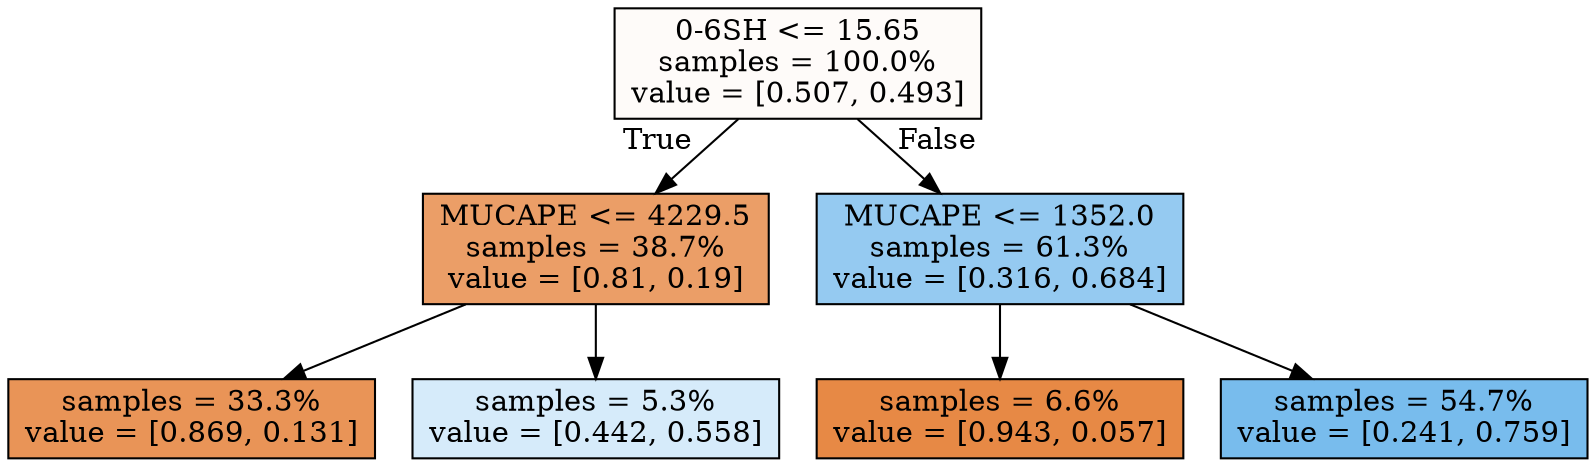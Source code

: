 digraph Tree {
node [shape=box, style="filled", color="black"] ;
0 [label="0-6SH <= 15.65\nsamples = 100.0%\nvalue = [0.507, 0.493]", fillcolor="#fefbf9"] ;
1 [label="MUCAPE <= 4229.5\nsamples = 38.7%\nvalue = [0.81, 0.19]", fillcolor="#eb9e67"] ;
0 -> 1 [labeldistance=2.5, labelangle=45, headlabel="True"] ;
2 [label="samples = 33.3%\nvalue = [0.869, 0.131]", fillcolor="#e99457"] ;
1 -> 2 ;
3 [label="samples = 5.3%\nvalue = [0.442, 0.558]", fillcolor="#d6ebfa"] ;
1 -> 3 ;
4 [label="MUCAPE <= 1352.0\nsamples = 61.3%\nvalue = [0.316, 0.684]", fillcolor="#95caf1"] ;
0 -> 4 [labeldistance=2.5, labelangle=-45, headlabel="False"] ;
5 [label="samples = 6.6%\nvalue = [0.943, 0.057]", fillcolor="#e78945"] ;
4 -> 5 ;
6 [label="samples = 54.7%\nvalue = [0.241, 0.759]", fillcolor="#78bced"] ;
4 -> 6 ;
}